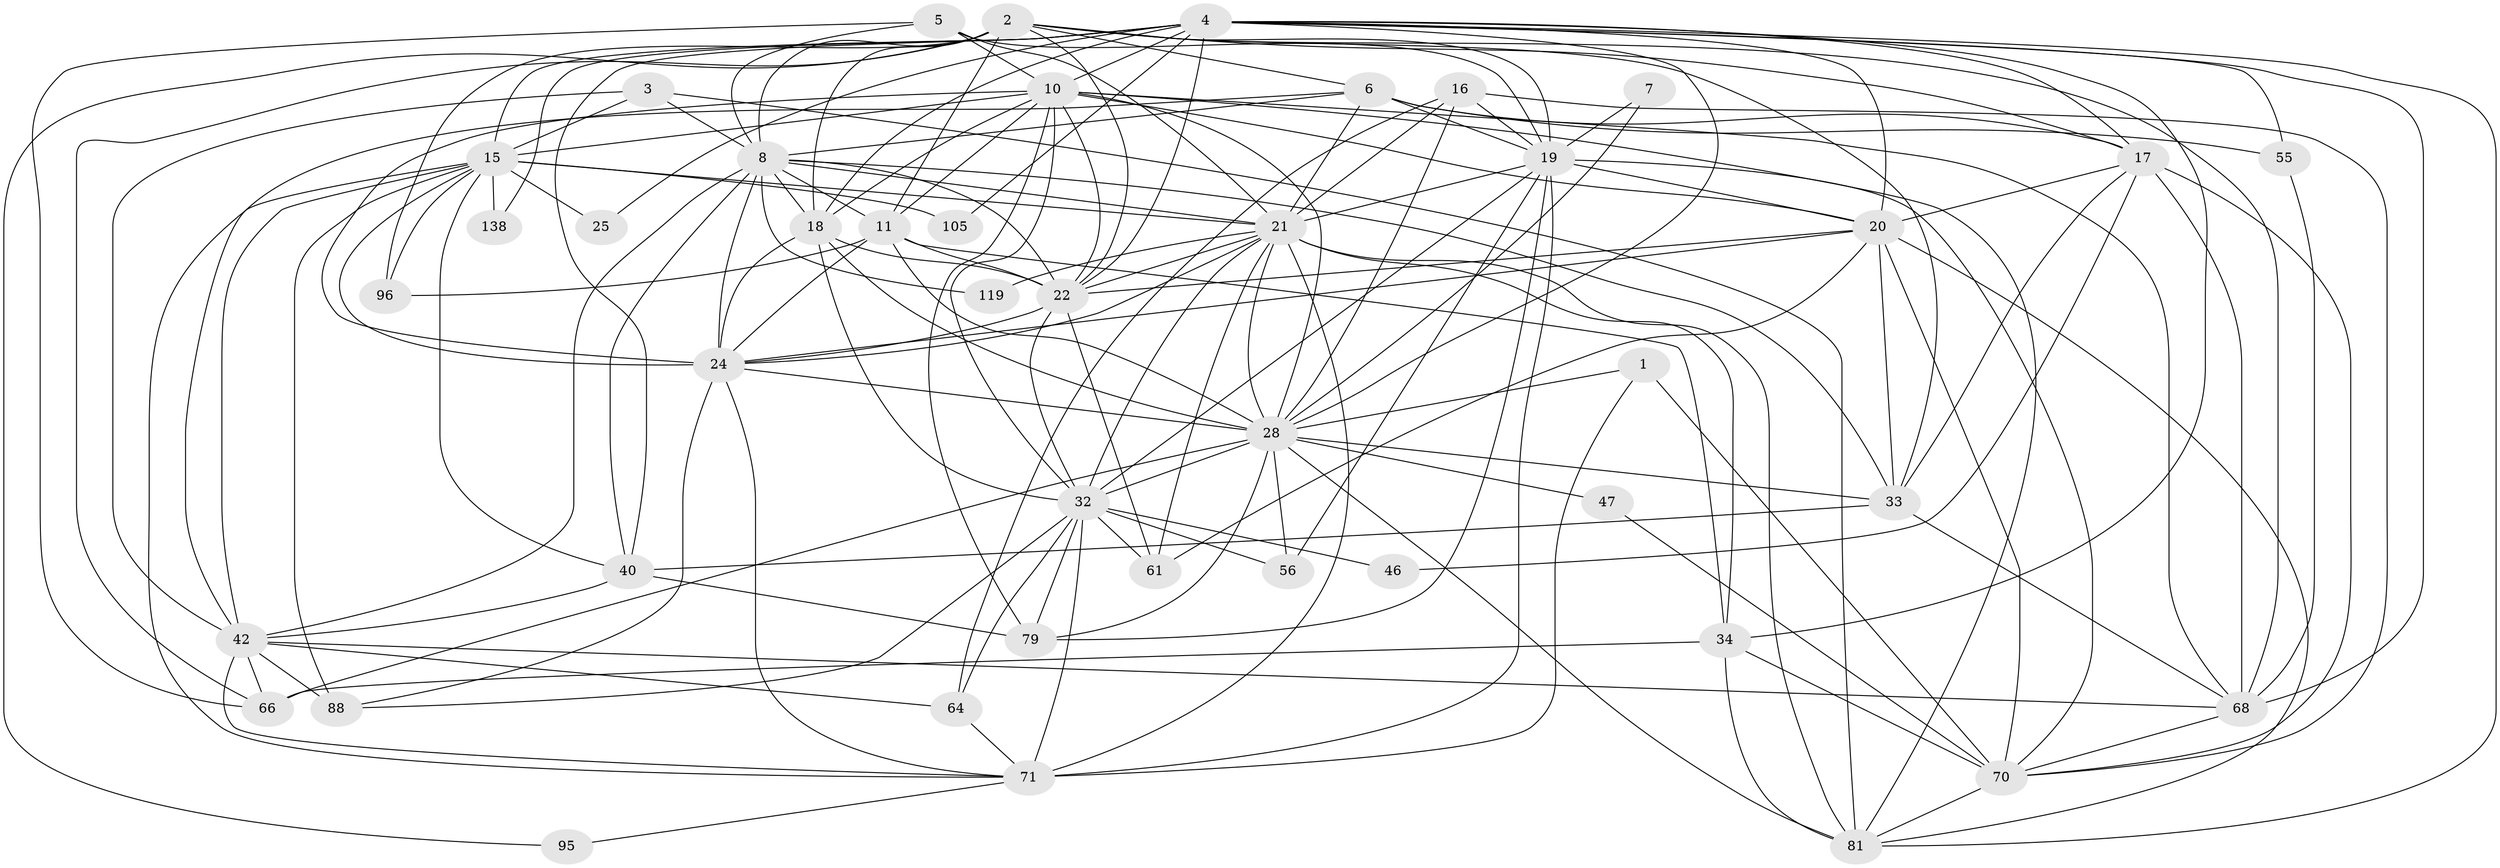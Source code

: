 // original degree distribution, {2: 0.15384615384615385, 5: 0.1888111888111888, 4: 0.2867132867132867, 3: 0.21678321678321677, 6: 0.1258741258741259, 7: 0.027972027972027972}
// Generated by graph-tools (version 1.1) at 2025/18/03/04/25 18:18:35]
// undirected, 44 vertices, 156 edges
graph export_dot {
graph [start="1"]
  node [color=gray90,style=filled];
  1 [super="+35"];
  2 [super="+89+48"];
  3 [super="+86"];
  4 [super="+9+41+132"];
  5 [super="+94"];
  6 [super="+38+131+99"];
  7;
  8 [super="+141+44"];
  10 [super="+13+14+26+74"];
  11 [super="+27+117"];
  15 [super="+23+109+124+39"];
  16 [super="+65+87"];
  17 [super="+29+135+112"];
  18 [super="+30+133"];
  19 [super="+53+77+83"];
  20 [super="+54"];
  21 [super="+58+37+75"];
  22 [super="+104+31+97"];
  24 [super="+62+82+115"];
  25 [super="+128+50"];
  28 [super="+36+60+114"];
  32 [super="+100+90"];
  33 [super="+52+107"];
  34 [super="+120"];
  40 [super="+45+72"];
  42 [super="+51+85+59"];
  46;
  47;
  55;
  56;
  61 [super="+113"];
  64 [super="+76"];
  66;
  68 [super="+125+78+111"];
  70 [super="+118+80+101"];
  71 [super="+106+121"];
  79 [super="+127"];
  81 [super="+110+134"];
  88 [super="+126"];
  95;
  96 [super="+98"];
  105;
  119;
  138;
  1 -- 28;
  1 -- 71;
  1 -- 70;
  2 -- 96 [weight=2];
  2 -- 18;
  2 -- 68;
  2 -- 11;
  2 -- 95;
  2 -- 6;
  2 -- 22;
  2 -- 17;
  2 -- 19;
  2 -- 66;
  2 -- 8;
  2 -- 33;
  3 -- 81;
  3 -- 8;
  3 -- 42;
  3 -- 15;
  4 -- 105;
  4 -- 18;
  4 -- 20;
  4 -- 25 [weight=2];
  4 -- 55;
  4 -- 138;
  4 -- 68 [weight=2];
  4 -- 10 [weight=2];
  4 -- 28;
  4 -- 22;
  4 -- 17;
  4 -- 40;
  4 -- 81;
  4 -- 34;
  4 -- 15;
  5 -- 66;
  5 -- 10;
  5 -- 19;
  5 -- 8;
  5 -- 21;
  6 -- 19;
  6 -- 17;
  6 -- 42;
  6 -- 55;
  6 -- 8;
  6 -- 21;
  7 -- 28;
  7 -- 19;
  8 -- 18;
  8 -- 42 [weight=4];
  8 -- 33;
  8 -- 11 [weight=2];
  8 -- 22;
  8 -- 119;
  8 -- 24;
  8 -- 40;
  8 -- 21 [weight=2];
  10 -- 32;
  10 -- 28;
  10 -- 20;
  10 -- 18;
  10 -- 22;
  10 -- 15;
  10 -- 68 [weight=2];
  10 -- 11 [weight=2];
  10 -- 81;
  10 -- 24;
  10 -- 79;
  11 -- 28;
  11 -- 24;
  11 -- 22;
  11 -- 96;
  11 -- 34;
  15 -- 24 [weight=2];
  15 -- 71;
  15 -- 105;
  15 -- 138;
  15 -- 40;
  15 -- 88 [weight=2];
  15 -- 96;
  15 -- 25 [weight=2];
  15 -- 21;
  15 -- 42;
  16 -- 64;
  16 -- 19;
  16 -- 28;
  16 -- 70;
  16 -- 21;
  17 -- 68 [weight=2];
  17 -- 46;
  17 -- 33;
  17 -- 20;
  17 -- 70;
  18 -- 24 [weight=2];
  18 -- 28;
  18 -- 22 [weight=2];
  18 -- 32;
  19 -- 56;
  19 -- 79;
  19 -- 32;
  19 -- 20;
  19 -- 71;
  19 -- 21 [weight=2];
  19 -- 70;
  20 -- 24;
  20 -- 61;
  20 -- 22;
  20 -- 81;
  20 -- 70;
  20 -- 33;
  21 -- 24;
  21 -- 81;
  21 -- 22;
  21 -- 28 [weight=2];
  21 -- 71;
  21 -- 34;
  21 -- 32 [weight=2];
  21 -- 119;
  21 -- 61;
  22 -- 32;
  22 -- 61;
  22 -- 24;
  24 -- 88;
  24 -- 28;
  24 -- 71;
  28 -- 66;
  28 -- 56;
  28 -- 47;
  28 -- 79;
  28 -- 81;
  28 -- 33;
  28 -- 32;
  32 -- 71 [weight=2];
  32 -- 56;
  32 -- 61;
  32 -- 64;
  32 -- 46;
  32 -- 79;
  32 -- 88;
  33 -- 40;
  33 -- 68;
  34 -- 81;
  34 -- 70 [weight=2];
  34 -- 66;
  40 -- 79;
  40 -- 42;
  42 -- 68;
  42 -- 88;
  42 -- 64;
  42 -- 66;
  42 -- 71;
  47 -- 70;
  55 -- 68;
  64 -- 71;
  68 -- 70;
  70 -- 81;
  71 -- 95;
}
